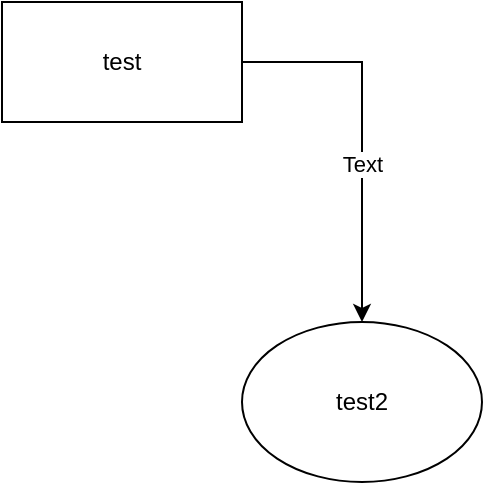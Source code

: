 <mxfile version="20.8.23" type="github">
  <diagram name="第 1 页" id="DIU5QRlYVFgfAFE555eq">
    <mxGraphModel dx="1434" dy="764" grid="1" gridSize="10" guides="1" tooltips="1" connect="1" arrows="1" fold="1" page="1" pageScale="1" pageWidth="827" pageHeight="1169" math="0" shadow="0">
      <root>
        <mxCell id="0" />
        <mxCell id="1" parent="0" />
        <mxCell id="Jrhz6oB6W5S4MINIl8Rz-2" style="edgeStyle=orthogonalEdgeStyle;rounded=0;orthogonalLoop=1;jettySize=auto;html=1;exitX=1;exitY=0.5;exitDx=0;exitDy=0;entryX=0.5;entryY=0;entryDx=0;entryDy=0;" edge="1" parent="1" source="Jrhz6oB6W5S4MINIl8Rz-1" target="Jrhz6oB6W5S4MINIl8Rz-3">
          <mxGeometry relative="1" as="geometry">
            <mxPoint x="530" y="300" as="targetPoint" />
          </mxGeometry>
        </mxCell>
        <mxCell id="Jrhz6oB6W5S4MINIl8Rz-4" value="Text" style="edgeLabel;html=1;align=center;verticalAlign=middle;resizable=0;points=[];" vertex="1" connectable="0" parent="Jrhz6oB6W5S4MINIl8Rz-2">
          <mxGeometry x="0.168" relative="1" as="geometry">
            <mxPoint as="offset" />
          </mxGeometry>
        </mxCell>
        <mxCell id="Jrhz6oB6W5S4MINIl8Rz-1" value="test" style="rounded=0;whiteSpace=wrap;html=1;" vertex="1" parent="1">
          <mxGeometry x="270" y="270" width="120" height="60" as="geometry" />
        </mxCell>
        <mxCell id="Jrhz6oB6W5S4MINIl8Rz-3" value="test2" style="ellipse;whiteSpace=wrap;html=1;" vertex="1" parent="1">
          <mxGeometry x="390" y="430" width="120" height="80" as="geometry" />
        </mxCell>
      </root>
    </mxGraphModel>
  </diagram>
</mxfile>
